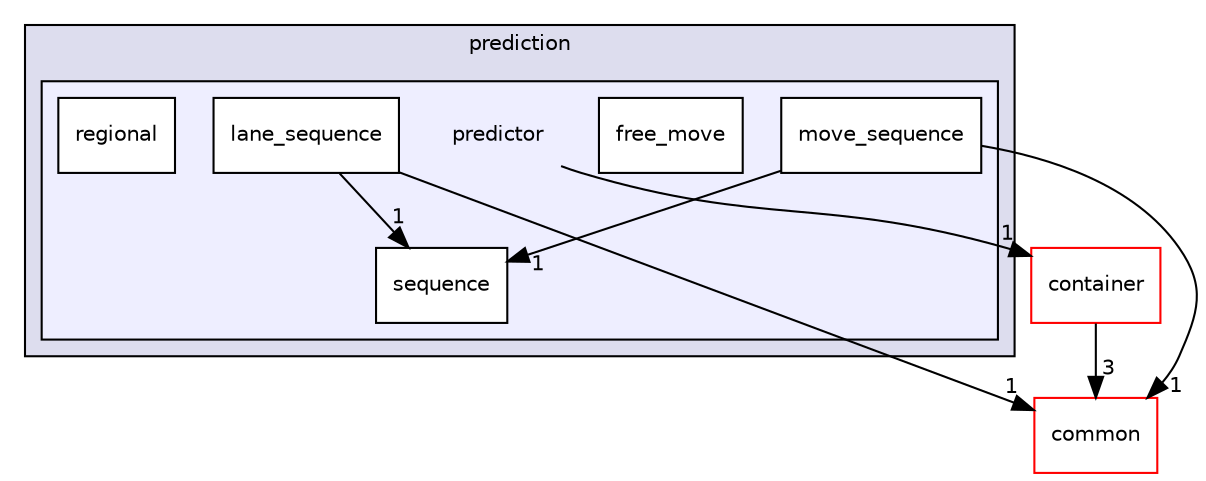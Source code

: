 digraph "modules/prediction/predictor" {
  compound=true
  node [ fontsize="10", fontname="Helvetica"];
  edge [ labelfontsize="10", labelfontname="Helvetica"];
  subgraph clusterdir_98def79fa8ada504f25cb6167266aa6e {
    graph [ bgcolor="#ddddee", pencolor="black", label="prediction" fontname="Helvetica", fontsize="10", URL="dir_98def79fa8ada504f25cb6167266aa6e.html"]
  subgraph clusterdir_03f0e449799af57932f7fb917fa2a0fd {
    graph [ bgcolor="#eeeeff", pencolor="black", label="" URL="dir_03f0e449799af57932f7fb917fa2a0fd.html"];
    dir_03f0e449799af57932f7fb917fa2a0fd [shape=plaintext label="predictor"];
    dir_6450a3ee2cd2dbc7a06e511f77467ccf [shape=box label="free_move" color="black" fillcolor="white" style="filled" URL="dir_6450a3ee2cd2dbc7a06e511f77467ccf.html"];
    dir_11f7ee8501c7c5b0e2505164a76dc75f [shape=box label="lane_sequence" color="black" fillcolor="white" style="filled" URL="dir_11f7ee8501c7c5b0e2505164a76dc75f.html"];
    dir_f798c994649bf92ea434b7771a289ff4 [shape=box label="move_sequence" color="black" fillcolor="white" style="filled" URL="dir_f798c994649bf92ea434b7771a289ff4.html"];
    dir_69a8c4829679c9f9ba254fca166cbb89 [shape=box label="regional" color="black" fillcolor="white" style="filled" URL="dir_69a8c4829679c9f9ba254fca166cbb89.html"];
    dir_ea5e39e71f6dd1842bef3f5759a2a4f0 [shape=box label="sequence" color="black" fillcolor="white" style="filled" URL="dir_ea5e39e71f6dd1842bef3f5759a2a4f0.html"];
  }
  }
  dir_9a5e51f49964887903df6eed98080585 [shape=box label="common" fillcolor="white" style="filled" color="red" URL="dir_9a5e51f49964887903df6eed98080585.html"];
  dir_785e2b277299b71d04d4ff801adb13f8 [shape=box label="container" fillcolor="white" style="filled" color="red" URL="dir_785e2b277299b71d04d4ff801adb13f8.html"];
  dir_f798c994649bf92ea434b7771a289ff4->dir_9a5e51f49964887903df6eed98080585 [headlabel="1", labeldistance=1.5 headhref="dir_000211_000050.html"];
  dir_f798c994649bf92ea434b7771a289ff4->dir_ea5e39e71f6dd1842bef3f5759a2a4f0 [headlabel="1", labeldistance=1.5 headhref="dir_000211_000213.html"];
  dir_11f7ee8501c7c5b0e2505164a76dc75f->dir_9a5e51f49964887903df6eed98080585 [headlabel="1", labeldistance=1.5 headhref="dir_000210_000050.html"];
  dir_11f7ee8501c7c5b0e2505164a76dc75f->dir_ea5e39e71f6dd1842bef3f5759a2a4f0 [headlabel="1", labeldistance=1.5 headhref="dir_000210_000213.html"];
  dir_03f0e449799af57932f7fb917fa2a0fd->dir_785e2b277299b71d04d4ff801adb13f8 [headlabel="1", labeldistance=1.5 headhref="dir_000208_000177.html"];
  dir_785e2b277299b71d04d4ff801adb13f8->dir_9a5e51f49964887903df6eed98080585 [headlabel="3", labeldistance=1.5 headhref="dir_000177_000050.html"];
}
